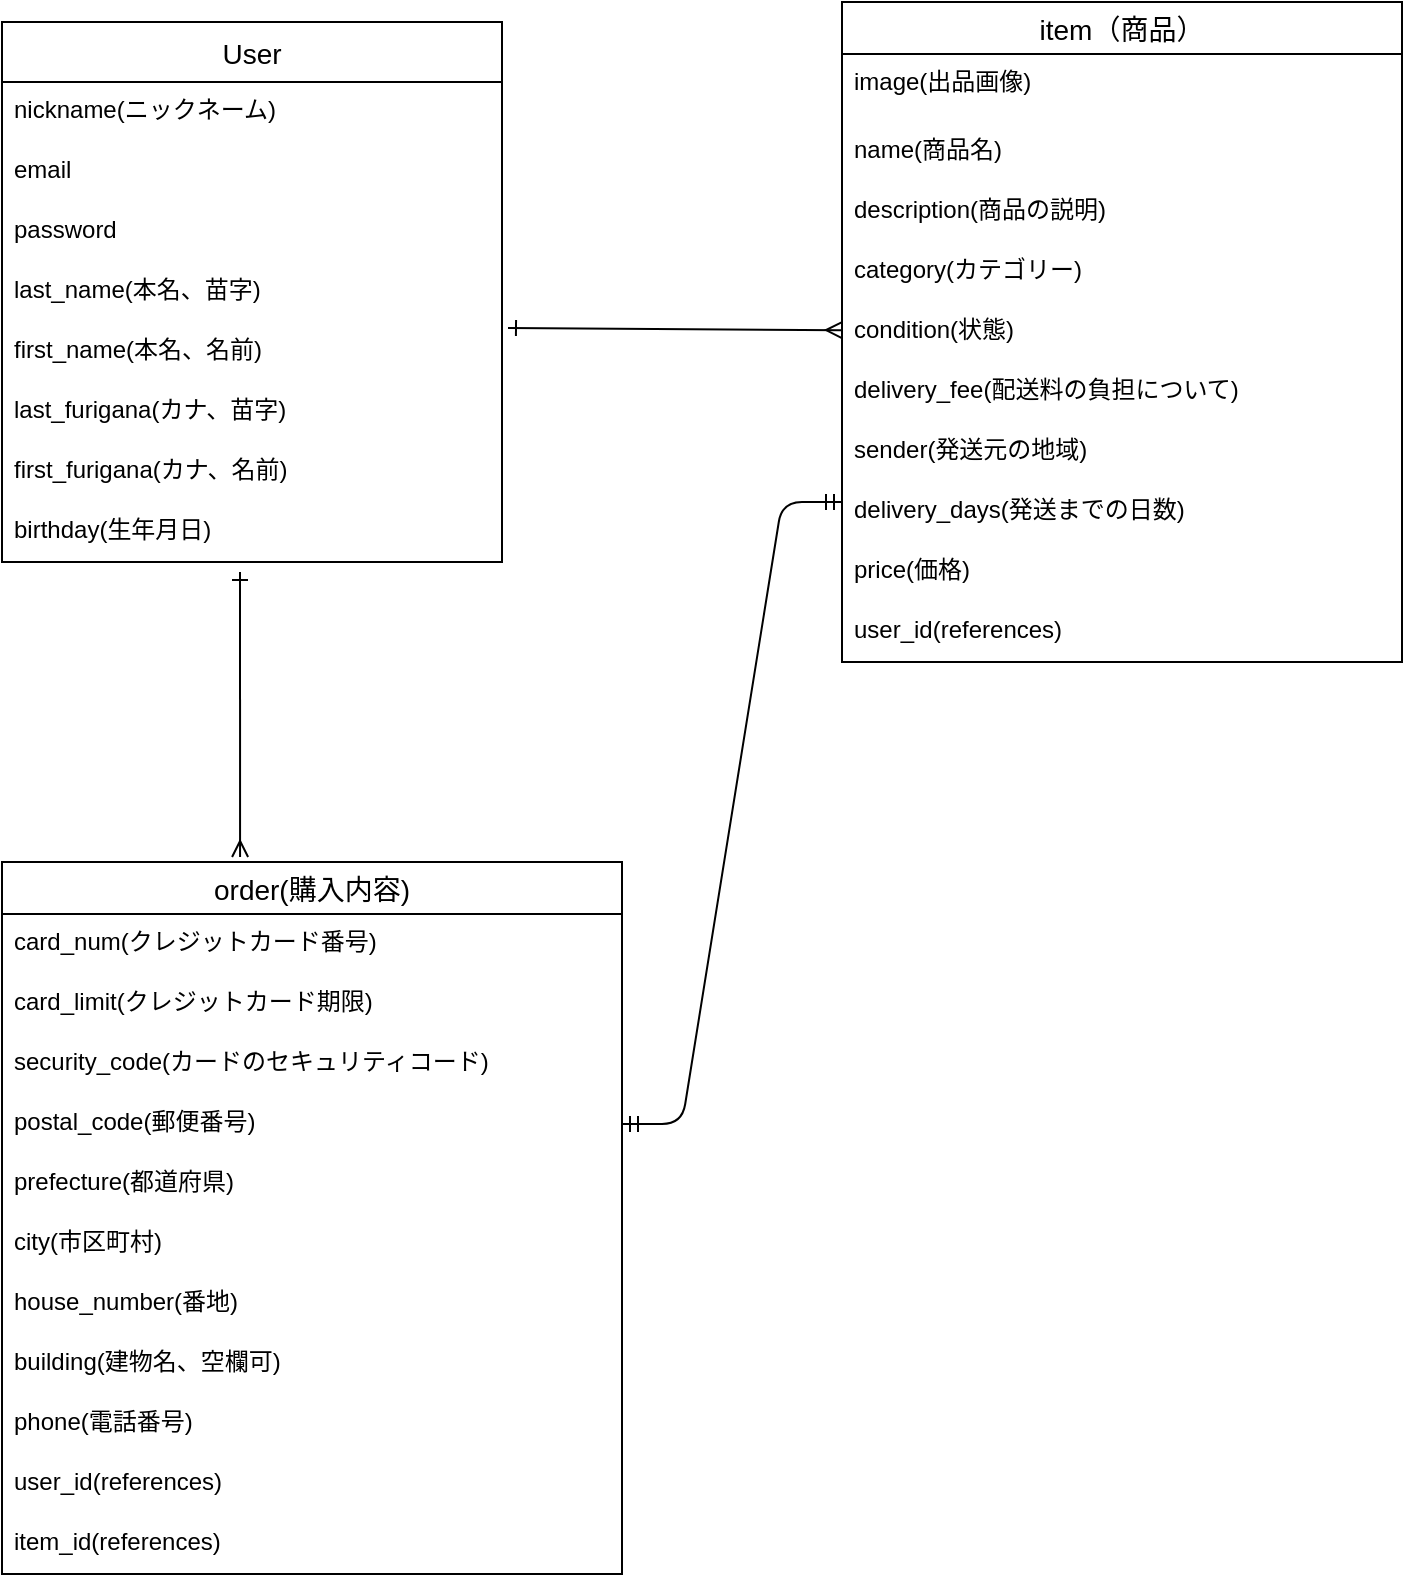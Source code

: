 <mxfile version="13.10.0" type="embed">
    <diagram id="oiuLZYebNy9WWDXX2Amo" name="ページ1">
        <mxGraphModel dx="721" dy="576" grid="1" gridSize="10" guides="1" tooltips="1" connect="1" arrows="1" fold="1" page="1" pageScale="1" pageWidth="827" pageHeight="1169" math="0" shadow="0">
            <root>
                <mxCell id="0"/>
                <mxCell id="1" parent="0"/>
                <mxCell id="2" value="User" style="swimlane;fontStyle=0;childLayout=stackLayout;horizontal=1;startSize=30;horizontalStack=0;resizeParent=1;resizeParentMax=0;resizeLast=0;collapsible=1;marginBottom=0;align=center;fontSize=14;" parent="1" vertex="1">
                    <mxGeometry x="80" y="180" width="250" height="270" as="geometry">
                        <mxRectangle x="110" y="140" width="60" height="26" as="alternateBounds"/>
                    </mxGeometry>
                </mxCell>
                <mxCell id="3" value="nickname(ニックネーム)" style="text;strokeColor=none;fillColor=none;spacingLeft=4;spacingRight=4;overflow=hidden;rotatable=0;points=[[0,0.5],[1,0.5]];portConstraint=eastwest;fontSize=12;" parent="2" vertex="1">
                    <mxGeometry y="30" width="250" height="30" as="geometry"/>
                </mxCell>
                <mxCell id="4" value="email" style="text;strokeColor=none;fillColor=none;spacingLeft=4;spacingRight=4;overflow=hidden;rotatable=0;points=[[0,0.5],[1,0.5]];portConstraint=eastwest;fontSize=12;" parent="2" vertex="1">
                    <mxGeometry y="60" width="250" height="30" as="geometry"/>
                </mxCell>
                <mxCell id="5" value="password" style="text;strokeColor=none;fillColor=none;spacingLeft=4;spacingRight=4;overflow=hidden;rotatable=0;points=[[0,0.5],[1,0.5]];portConstraint=eastwest;fontSize=12;verticalAlign=top;" parent="2" vertex="1">
                    <mxGeometry y="90" width="250" height="30" as="geometry"/>
                </mxCell>
                <mxCell id="9" value="last_name(本名、苗字)" style="text;strokeColor=none;fillColor=none;spacingLeft=4;spacingRight=4;overflow=hidden;rotatable=0;points=[[0,0.5],[1,0.5]];portConstraint=eastwest;fontSize=12;" parent="2" vertex="1">
                    <mxGeometry y="120" width="250" height="30" as="geometry"/>
                </mxCell>
                <mxCell id="54" value="first_name(本名、名前)" style="text;strokeColor=none;fillColor=none;spacingLeft=4;spacingRight=4;overflow=hidden;rotatable=0;points=[[0,0.5],[1,0.5]];portConstraint=eastwest;fontSize=12;" vertex="1" parent="2">
                    <mxGeometry y="150" width="250" height="30" as="geometry"/>
                </mxCell>
                <mxCell id="10" value="last_furigana(カナ、苗字)" style="text;strokeColor=none;fillColor=none;spacingLeft=4;spacingRight=4;overflow=hidden;rotatable=0;points=[[0,0.5],[1,0.5]];portConstraint=eastwest;fontSize=12;" parent="2" vertex="1">
                    <mxGeometry y="180" width="250" height="30" as="geometry"/>
                </mxCell>
                <mxCell id="55" value="first_furigana(カナ、名前)" style="text;strokeColor=none;fillColor=none;spacingLeft=4;spacingRight=4;overflow=hidden;rotatable=0;points=[[0,0.5],[1,0.5]];portConstraint=eastwest;fontSize=12;" vertex="1" parent="2">
                    <mxGeometry y="210" width="250" height="30" as="geometry"/>
                </mxCell>
                <mxCell id="11" value="birthday(生年月日)" style="text;strokeColor=none;fillColor=none;spacingLeft=4;spacingRight=4;overflow=hidden;rotatable=0;points=[[0,0.5],[1,0.5]];portConstraint=eastwest;fontSize=12;" parent="2" vertex="1">
                    <mxGeometry y="240" width="250" height="30" as="geometry"/>
                </mxCell>
                <mxCell id="14" value="item（商品）" style="swimlane;fontStyle=0;childLayout=stackLayout;horizontal=1;startSize=26;horizontalStack=0;resizeParent=1;resizeParentMax=0;resizeLast=0;collapsible=1;marginBottom=0;align=center;fontSize=14;" parent="1" vertex="1">
                    <mxGeometry x="500" y="170" width="280" height="330" as="geometry"/>
                </mxCell>
                <mxCell id="15" value="image(出品画像)" style="text;strokeColor=none;fillColor=none;spacingLeft=4;spacingRight=4;overflow=hidden;rotatable=0;points=[[0,0.5],[1,0.5]];portConstraint=eastwest;fontSize=12;" parent="14" vertex="1">
                    <mxGeometry y="26" width="280" height="34" as="geometry"/>
                </mxCell>
                <mxCell id="16" value="name(商品名)" style="text;strokeColor=none;fillColor=none;spacingLeft=4;spacingRight=4;overflow=hidden;rotatable=0;points=[[0,0.5],[1,0.5]];portConstraint=eastwest;fontSize=12;" parent="14" vertex="1">
                    <mxGeometry y="60" width="280" height="30" as="geometry"/>
                </mxCell>
                <mxCell id="17" value="description(商品の説明)" style="text;strokeColor=none;fillColor=none;spacingLeft=4;spacingRight=4;overflow=hidden;rotatable=0;points=[[0,0.5],[1,0.5]];portConstraint=eastwest;fontSize=12;" parent="14" vertex="1">
                    <mxGeometry y="90" width="280" height="30" as="geometry"/>
                </mxCell>
                <mxCell id="18" value="category(カテゴリー)" style="text;strokeColor=none;fillColor=none;spacingLeft=4;spacingRight=4;overflow=hidden;rotatable=0;points=[[0,0.5],[1,0.5]];portConstraint=eastwest;fontSize=12;" parent="14" vertex="1">
                    <mxGeometry y="120" width="280" height="30" as="geometry"/>
                </mxCell>
                <mxCell id="19" value="condition(状態)" style="text;strokeColor=none;fillColor=none;spacingLeft=4;spacingRight=4;overflow=hidden;rotatable=0;points=[[0,0.5],[1,0.5]];portConstraint=eastwest;fontSize=12;" parent="14" vertex="1">
                    <mxGeometry y="150" width="280" height="30" as="geometry"/>
                </mxCell>
                <mxCell id="20" value="delivery_fee(配送料の負担について)" style="text;strokeColor=none;fillColor=none;spacingLeft=4;spacingRight=4;overflow=hidden;rotatable=0;points=[[0,0.5],[1,0.5]];portConstraint=eastwest;fontSize=12;" parent="14" vertex="1">
                    <mxGeometry y="180" width="280" height="30" as="geometry"/>
                </mxCell>
                <mxCell id="21" value="sender(発送元の地域)" style="text;strokeColor=none;fillColor=none;spacingLeft=4;spacingRight=4;overflow=hidden;rotatable=0;points=[[0,0.5],[1,0.5]];portConstraint=eastwest;fontSize=12;" parent="14" vertex="1">
                    <mxGeometry y="210" width="280" height="30" as="geometry"/>
                </mxCell>
                <mxCell id="22" value="delivery_days(発送までの日数)" style="text;strokeColor=none;fillColor=none;spacingLeft=4;spacingRight=4;overflow=hidden;rotatable=0;points=[[0,0.5],[1,0.5]];portConstraint=eastwest;fontSize=12;" parent="14" vertex="1">
                    <mxGeometry y="240" width="280" height="30" as="geometry"/>
                </mxCell>
                <mxCell id="23" value="price(価格)" style="text;strokeColor=none;fillColor=none;spacingLeft=4;spacingRight=4;overflow=hidden;rotatable=0;points=[[0,0.5],[1,0.5]];portConstraint=eastwest;fontSize=12;" parent="14" vertex="1">
                    <mxGeometry y="270" width="280" height="30" as="geometry"/>
                </mxCell>
                <mxCell id="53" value="user_id(references)" style="text;strokeColor=none;fillColor=none;spacingLeft=4;spacingRight=4;overflow=hidden;rotatable=0;points=[[0,0.5],[1,0.5]];portConstraint=eastwest;fontSize=12;" vertex="1" parent="14">
                    <mxGeometry y="300" width="280" height="30" as="geometry"/>
                </mxCell>
                <mxCell id="24" value="order(購入内容)" style="swimlane;fontStyle=0;childLayout=stackLayout;horizontal=1;startSize=26;horizontalStack=0;resizeParent=1;resizeParentMax=0;resizeLast=0;collapsible=1;marginBottom=0;align=center;fontSize=14;" parent="1" vertex="1">
                    <mxGeometry x="80" y="600" width="310" height="356" as="geometry"/>
                </mxCell>
                <mxCell id="25" value="card_num(クレジットカード番号)" style="text;strokeColor=none;fillColor=none;spacingLeft=4;spacingRight=4;overflow=hidden;rotatable=0;points=[[0,0.5],[1,0.5]];portConstraint=eastwest;fontSize=12;" parent="24" vertex="1">
                    <mxGeometry y="26" width="310" height="30" as="geometry"/>
                </mxCell>
                <mxCell id="26" value="card_limit(クレジットカード期限)" style="text;strokeColor=none;fillColor=none;spacingLeft=4;spacingRight=4;overflow=hidden;rotatable=0;points=[[0,0.5],[1,0.5]];portConstraint=eastwest;fontSize=12;" parent="24" vertex="1">
                    <mxGeometry y="56" width="310" height="30" as="geometry"/>
                </mxCell>
                <mxCell id="27" value="security_code(カードのセキュリティコード)" style="text;strokeColor=none;fillColor=none;spacingLeft=4;spacingRight=4;overflow=hidden;rotatable=0;points=[[0,0.5],[1,0.5]];portConstraint=eastwest;fontSize=12;" parent="24" vertex="1">
                    <mxGeometry y="86" width="310" height="30" as="geometry"/>
                </mxCell>
                <mxCell id="28" value="postal_code(郵便番号)" style="text;strokeColor=none;fillColor=none;spacingLeft=4;spacingRight=4;overflow=hidden;rotatable=0;points=[[0,0.5],[1,0.5]];portConstraint=eastwest;fontSize=12;" parent="24" vertex="1">
                    <mxGeometry y="116" width="310" height="30" as="geometry"/>
                </mxCell>
                <mxCell id="29" value="prefecture(都道府県)" style="text;strokeColor=none;fillColor=none;spacingLeft=4;spacingRight=4;overflow=hidden;rotatable=0;points=[[0,0.5],[1,0.5]];portConstraint=eastwest;fontSize=12;" parent="24" vertex="1">
                    <mxGeometry y="146" width="310" height="30" as="geometry"/>
                </mxCell>
                <mxCell id="30" value="city(市区町村)" style="text;strokeColor=none;fillColor=none;spacingLeft=4;spacingRight=4;overflow=hidden;rotatable=0;points=[[0,0.5],[1,0.5]];portConstraint=eastwest;fontSize=12;" parent="24" vertex="1">
                    <mxGeometry y="176" width="310" height="30" as="geometry"/>
                </mxCell>
                <mxCell id="31" value="house_number(番地)" style="text;strokeColor=none;fillColor=none;spacingLeft=4;spacingRight=4;overflow=hidden;rotatable=0;points=[[0,0.5],[1,0.5]];portConstraint=eastwest;fontSize=12;" parent="24" vertex="1">
                    <mxGeometry y="206" width="310" height="30" as="geometry"/>
                </mxCell>
                <mxCell id="32" value="building(建物名、空欄可)" style="text;strokeColor=none;fillColor=none;spacingLeft=4;spacingRight=4;overflow=hidden;rotatable=0;points=[[0,0.5],[1,0.5]];portConstraint=eastwest;fontSize=12;" parent="24" vertex="1">
                    <mxGeometry y="236" width="310" height="30" as="geometry"/>
                </mxCell>
                <mxCell id="33" value="phone(電話番号)" style="text;strokeColor=none;fillColor=none;spacingLeft=4;spacingRight=4;overflow=hidden;rotatable=0;points=[[0,0.5],[1,0.5]];portConstraint=eastwest;fontSize=12;" parent="24" vertex="1">
                    <mxGeometry y="266" width="310" height="30" as="geometry"/>
                </mxCell>
                <mxCell id="51" value="user_id(references)" style="text;strokeColor=none;fillColor=none;spacingLeft=4;spacingRight=4;overflow=hidden;rotatable=0;points=[[0,0.5],[1,0.5]];portConstraint=eastwest;fontSize=12;" vertex="1" parent="24">
                    <mxGeometry y="296" width="310" height="30" as="geometry"/>
                </mxCell>
                <mxCell id="52" value="item_id(references)" style="text;strokeColor=none;fillColor=none;spacingLeft=4;spacingRight=4;overflow=hidden;rotatable=0;points=[[0,0.5],[1,0.5]];portConstraint=eastwest;fontSize=12;" vertex="1" parent="24">
                    <mxGeometry y="326" width="310" height="30" as="geometry"/>
                </mxCell>
                <mxCell id="45" style="edgeStyle=none;rounded=0;jumpStyle=none;orthogonalLoop=1;jettySize=auto;html=1;endArrow=ERmany;endFill=0;startArrow=ERone;startFill=0;" parent="1" target="14" edge="1">
                    <mxGeometry relative="1" as="geometry">
                        <mxPoint x="333" y="333" as="sourcePoint"/>
                        <Array as="points"/>
                    </mxGeometry>
                </mxCell>
                <mxCell id="46" value="" style="edgeStyle=entityRelationEdgeStyle;fontSize=12;html=1;endArrow=ERmandOne;startArrow=ERmandOne;" parent="1" source="28" edge="1">
                    <mxGeometry width="100" height="100" relative="1" as="geometry">
                        <mxPoint x="400" y="520" as="sourcePoint"/>
                        <mxPoint x="500" y="420" as="targetPoint"/>
                    </mxGeometry>
                </mxCell>
                <mxCell id="48" style="edgeStyle=none;rounded=0;jumpStyle=none;orthogonalLoop=1;jettySize=auto;html=1;entryX=0.384;entryY=-0.007;entryDx=0;entryDy=0;startArrow=ERone;startFill=0;endArrow=ERmany;endFill=0;entryPerimeter=0;exitX=0.476;exitY=1.167;exitDx=0;exitDy=0;exitPerimeter=0;" parent="1" target="24" edge="1" source="11">
                    <mxGeometry relative="1" as="geometry">
                        <mxPoint x="199" y="460" as="sourcePoint"/>
                    </mxGeometry>
                </mxCell>
            </root>
        </mxGraphModel>
    </diagram>
</mxfile>